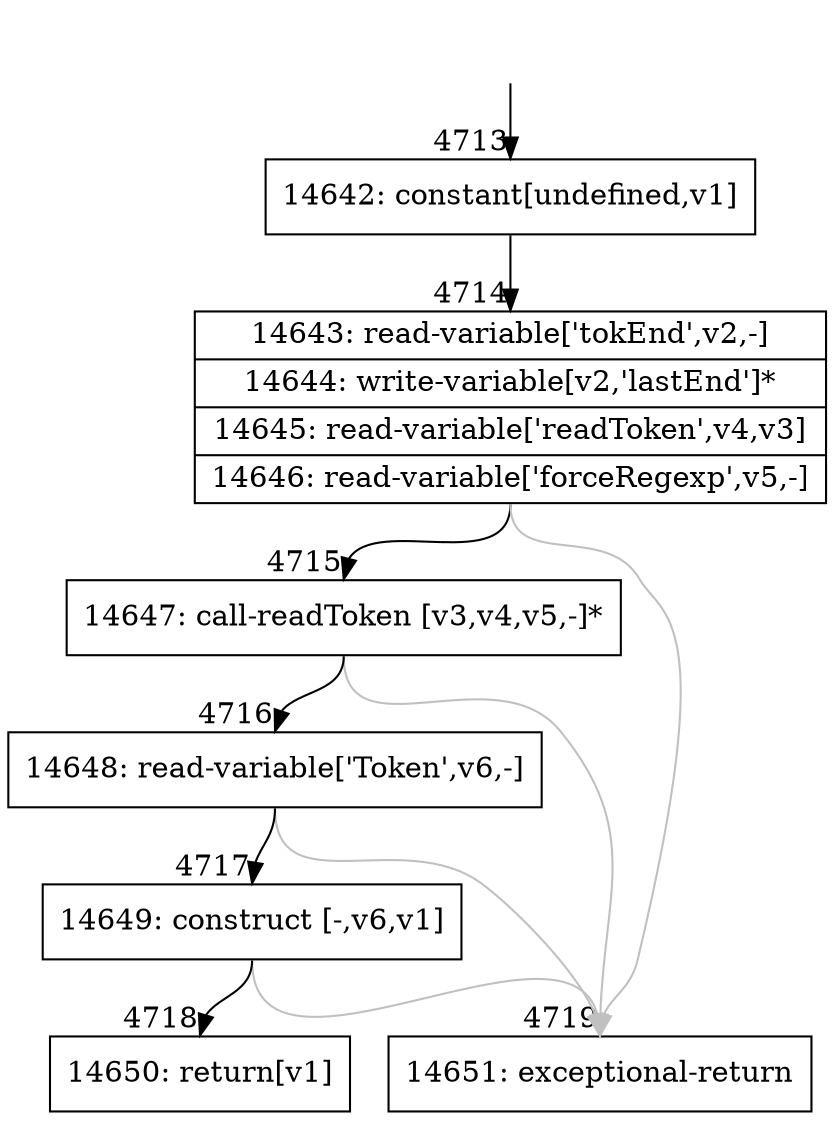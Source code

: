digraph {
rankdir="TD"
BB_entry291[shape=none,label=""];
BB_entry291 -> BB4713 [tailport=s, headport=n, headlabel="    4713"]
BB4713 [shape=record label="{14642: constant[undefined,v1]}" ] 
BB4713 -> BB4714 [tailport=s, headport=n, headlabel="      4714"]
BB4714 [shape=record label="{14643: read-variable['tokEnd',v2,-]|14644: write-variable[v2,'lastEnd']*|14645: read-variable['readToken',v4,v3]|14646: read-variable['forceRegexp',v5,-]}" ] 
BB4714 -> BB4715 [tailport=s, headport=n, headlabel="      4715"]
BB4714 -> BB4719 [tailport=s, headport=n, color=gray, headlabel="      4719"]
BB4715 [shape=record label="{14647: call-readToken [v3,v4,v5,-]*}" ] 
BB4715 -> BB4716 [tailport=s, headport=n, headlabel="      4716"]
BB4715 -> BB4719 [tailport=s, headport=n, color=gray]
BB4716 [shape=record label="{14648: read-variable['Token',v6,-]}" ] 
BB4716 -> BB4717 [tailport=s, headport=n, headlabel="      4717"]
BB4716 -> BB4719 [tailport=s, headport=n, color=gray]
BB4717 [shape=record label="{14649: construct [-,v6,v1]}" ] 
BB4717 -> BB4718 [tailport=s, headport=n, headlabel="      4718"]
BB4717 -> BB4719 [tailport=s, headport=n, color=gray]
BB4718 [shape=record label="{14650: return[v1]}" ] 
BB4719 [shape=record label="{14651: exceptional-return}" ] 
//#$~ 4760
}

